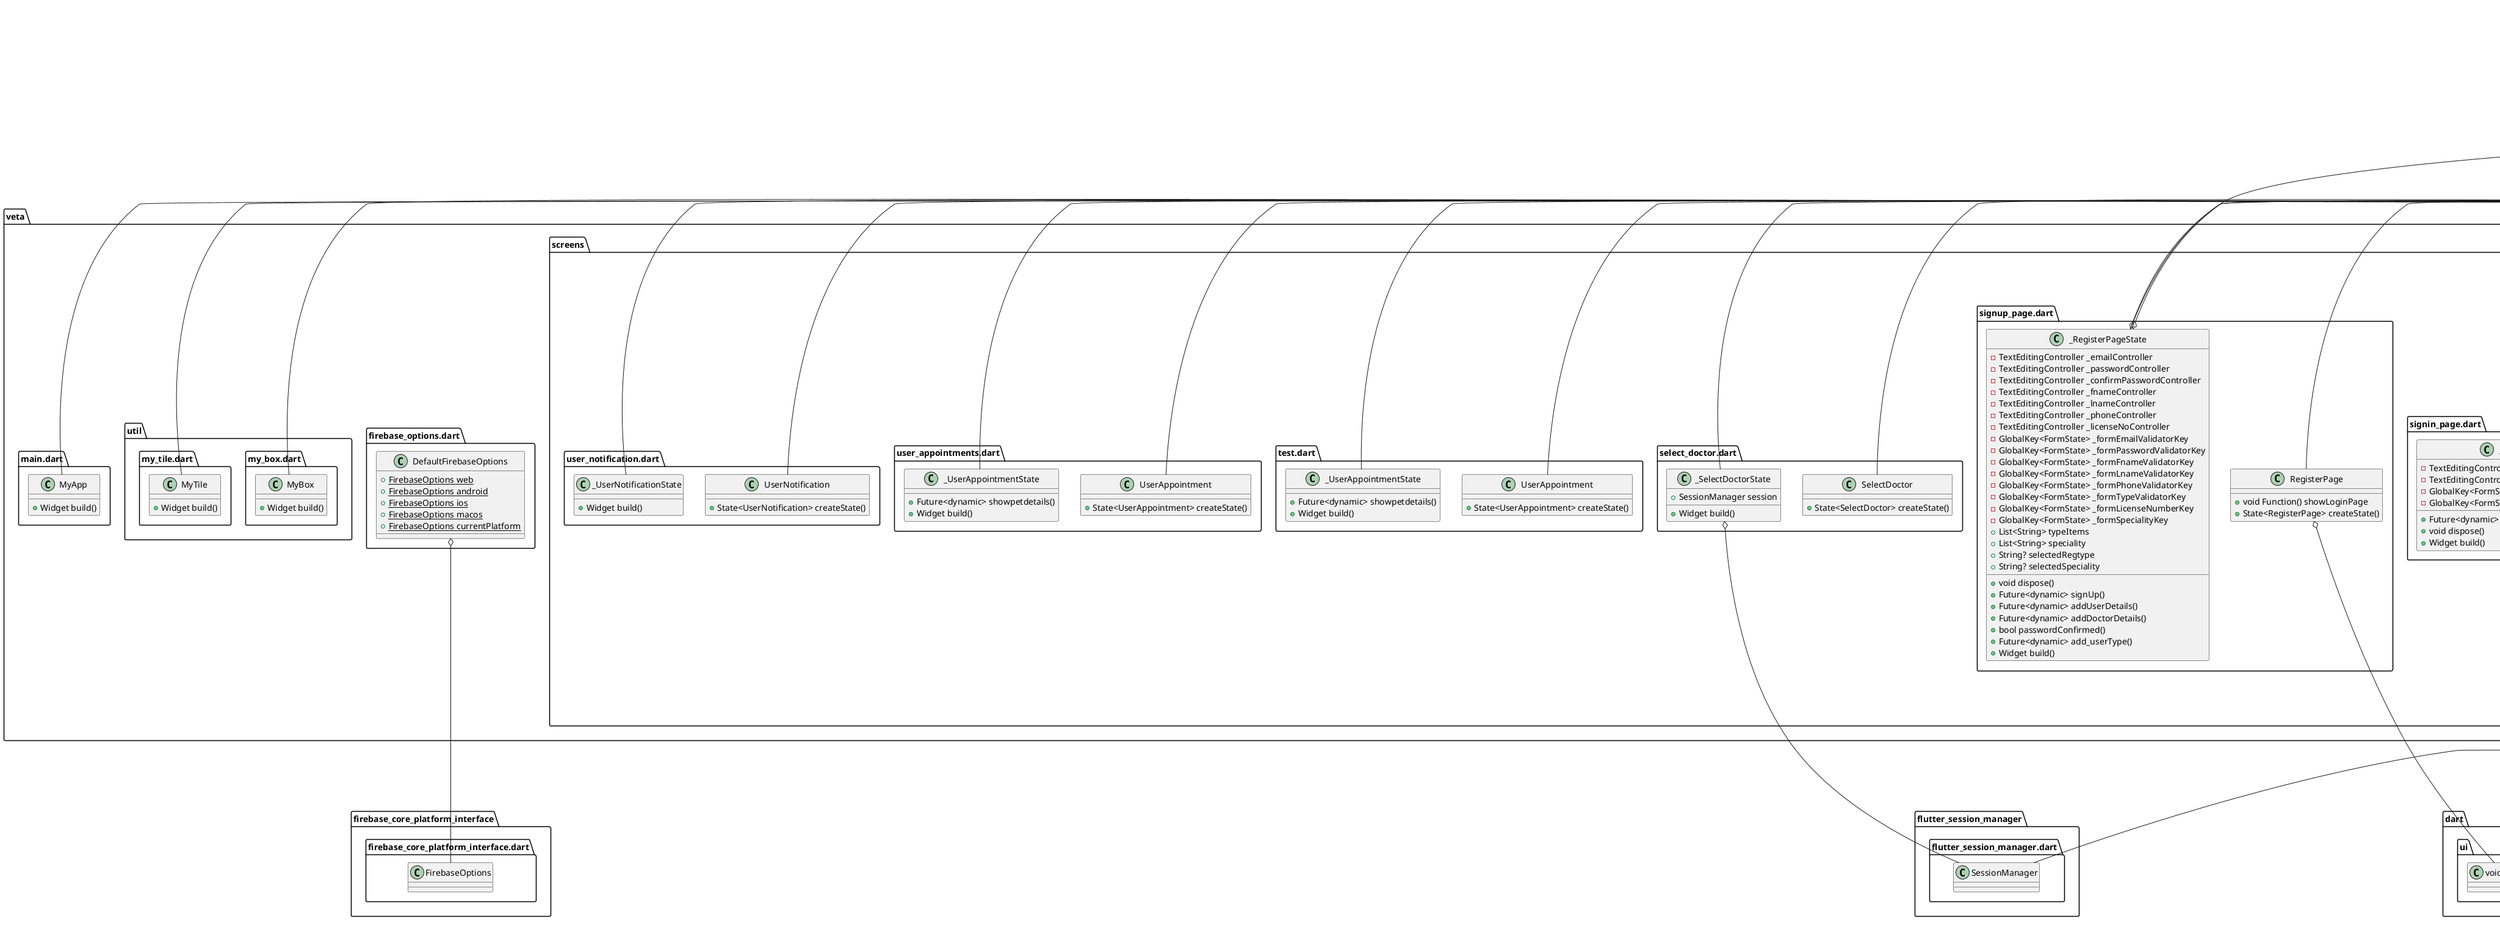 @startuml
set namespaceSeparator ::

class "veta::firebase_options.dart::DefaultFirebaseOptions" {
  {static} +FirebaseOptions web
  {static} +FirebaseOptions android
  {static} +FirebaseOptions ios
  {static} +FirebaseOptions macos
  {static} +FirebaseOptions currentPlatform
}

"veta::firebase_options.dart::DefaultFirebaseOptions" o-- "firebase_core_platform_interface::firebase_core_platform_interface.dart::FirebaseOptions"

class "veta::main.dart::MyApp" {
  +Widget build()
}

"flutter::src::widgets::framework.dart::StatelessWidget" <|-- "veta::main.dart::MyApp"

class "veta::screens::appointment_request.dart::AppointmentRequest" {
  +State<AppointmentRequest> createState()
}

"flutter::src::widgets::framework.dart::StatefulWidget" <|-- "veta::screens::appointment_request.dart::AppointmentRequest"

class "veta::screens::appointment_request.dart::_AppointmentRequestState" {
  +Widget build()
}

"flutter::src::widgets::framework.dart::State" <|-- "veta::screens::appointment_request.dart::_AppointmentRequestState"

class "veta::screens::auth_page.dart::AuthPage" {
  +State<AuthPage> createState()
}

"flutter::src::widgets::framework.dart::StatefulWidget" <|-- "veta::screens::auth_page.dart::AuthPage"
class "veta::screens::auth_page.dart::_AuthPageState" {
  +bool showLoginPage
  +void toggleScreens()
  +Widget build()
}

"flutter::src::widgets::framework.dart::State" <|-- "veta::screens::auth_page.dart::_AuthPageState"   

class "veta::screens::book_appointment.dart::BookAppointment" {
  +State<BookAppointment> createState()
}

"flutter::src::widgets::framework.dart::StatefulWidget" <|-- "veta::screens::book_appointment.dart::BookAppointment"

class "veta::screens::book_appointment.dart::_BookAppointmentState" {
  +SessionManager session
  +TextEditingController dateInput
  +TextEditingController timeInput
  +TextEditingController doctor
  +TextEditingController breed
  +TextEditingController height
  +TextEditingController weight
  +TextEditingController age
  -GlobalKey<FormState> _formDateKey
  -GlobalKey<FormState> _formTimeKey
  -GlobalKey<FormState> _formPetKey
  -GlobalKey<FormState> _formDoctorKey
  -GlobalKey<FormState> _formEmergencyKey
  -GlobalKey<FormState> _formBreedKey
  -GlobalKey<FormState> _formHeightKey
  -GlobalKey<FormState> _formWeightKey
  -GlobalKey<FormState> _formAgeKey
  -GlobalKey<FormState> _formGenderKey
  +List<String> pet
  +List<String> emergency
  +List<String> gender
  +String? selectedPet
  +String? selectedEmergency
  +String? selectedGender
  +String userid
  -DateTime _datetime
  +Future<dynamic> getdoc()
  +Future<dynamic> book()
  +Future<dynamic> loadAppointmentRequest()
  +Future<dynamic> getuserid()
  -void _showDatePicker()
  +void initState()
  +Widget build()
}

"veta::screens::book_appointment.dart::_BookAppointmentState" o-- "flutter_session_manager::flutter_session_manager.dart::SessionManager"
"veta::screens::book_appointment.dart::_BookAppointmentState" o-- "flutter::src::widgets::editable_text.dart::TextEditingController"
"veta::screens::book_appointment.dart::_BookAppointmentState" o-- "flutter::src::widgets::framework.dart::GlobalKey<FormState>"
"flutter::src::widgets::framework.dart::State" <|-- "veta::screens::book_appointment.dart::_BookAppointmentState"

class "veta::screens::check_login_status.dart::CheckLoginStatus" {
  +Widget build()
}

"flutter::src::widgets::framework.dart::StatelessWidget" <|-- "veta::screens::check_login_status.dart::CheckLoginStatus"

class "veta::screens::dashboard_loader.dart::DashboardLoader" {
  +Widget userScaffold
  +Widget doctorScaffold
  +Widget build()
}

"veta::screens::dashboard_loader.dart::DashboardLoader" o-- "flutter::src::widgets::framework.dart::Widget"
"flutter::src::widgets::framework.dart::StatelessWidget" <|-- "veta::screens::dashboard_loader.dart::DashboardLoader"

class "veta::screens::doctor_appointments.dart::DoctorAppointment" {
  +State<DoctorAppointment> createState()
}

"flutter::src::widgets::framework.dart::StatefulWidget" <|-- "veta::screens::doctor_appointments.dart::DoctorAppointment"

class "veta::screens::doctor_appointments.dart::_DoctorAppointmentState" {
  +Future<dynamic> showpetdetails()
  +Widget build()
}

"flutter::src::widgets::framework.dart::State" <|-- "veta::screens::doctor_appointments.dart::_DoctorAppointmentState"

class "veta::screens::doctor_dash.dart::DoctorScaffold" {
  +State<DoctorScaffold> createState()
}

"flutter::src::widgets::framework.dart::StatefulWidget" <|-- "veta::screens::doctor_dash.dart::DoctorScaffold"

class "veta::screens::doctor_dash.dart::_DoctorScaffoldState" {
  +Widget build()
}

"flutter::src::widgets::framework.dart::State" <|-- "veta::screens::doctor_dash.dart::_DoctorScaffoldState"

class "veta::screens::doctor_details.dart::DoctorDetails" {
  +State<DoctorDetails> createState()
}

"flutter::src::widgets::framework.dart::StatefulWidget" <|-- "veta::screens::doctor_details.dart::DoctorDetails"

class "veta::screens::doctor_details.dart::_DoctorDetailsState" {
  +Widget build()
}

"flutter::src::widgets::framework.dart::State" <|-- "veta::screens::doctor_details.dart::_DoctorDetailsState"

class "veta::screens::doctor_notification.dart::DoctorNotification" {
  +State<DoctorNotification> createState()
}

"flutter::src::widgets::framework.dart::StatefulWidget" <|-- "veta::screens::doctor_notification.dart::DoctorNotification"

class "veta::screens::doctor_notification.dart::_DoctorNotificationState" {
  +Widget build()
}

"flutter::src::widgets::framework.dart::State" <|-- "veta::screens::doctor_notification.dart::_DoctorNotificationState"

class "veta::screens::forgot_pw_page.dart::ForgotPasswordPage" {
  +State<ForgotPasswordPage> createState()
}

"flutter::src::widgets::framework.dart::StatefulWidget" <|-- "veta::screens::forgot_pw_page.dart::ForgotPasswordPage"

class "veta::screens::forgot_pw_page.dart::_ForgotPasswordPageState" {
  -TextEditingController _emailController
  +void dispose()
  +Future<dynamic> passwordReset()
  +Widget build()
}

"veta::screens::forgot_pw_page.dart::_ForgotPasswordPageState" o-- "flutter::src::widgets::editable_text.dart::TextEditingController"
"flutter::src::widgets::framework.dart::State" <|-- "veta::screens::forgot_pw_page.dart::_ForgotPasswordPageState"

class "veta::screens::mobile_body.dart::MobileScaffold" {
  +State<MobileScaffold> createState()
}

"flutter::src::widgets::framework.dart::StatefulWidget" <|-- "veta::screens::mobile_body.dart::MobileScaffold"

class "veta::screens::mobile_body.dart::_MobileScaffoldState" {
  +Widget build()
}

"flutter::src::widgets::framework.dart::State" <|-- "veta::screens::mobile_body.dart::_MobileScaffoldState"

class "veta::screens::notification_loader.dart::NotificationLoader" {
  +Widget userNotification
  +Widget doctorNotification
  +Widget build()
}

"veta::screens::notification_loader.dart::NotificationLoader" o-- "flutter::src::widgets::framework.dart::Widget"
"flutter::src::widgets::framework.dart::StatelessWidget" <|-- "veta::screens::notification_loader.dart::NotificationLoader"

class "veta::screens::petcare_form.dart::PetCareForm" {
  +State<PetCareForm> createState()
}

"flutter::src::widgets::framework.dart::StatefulWidget" <|-- "veta::screens::petcare_form.dart::PetCareForm"

class "veta::screens::petcare_form.dart::_PetCareFormState" {
  -Completer<GoogleMapController> _controllerGoogleMap
  +GoogleMapController newGoogleMapController
  -Set<Polyline> _polyLine
  +Position? currentPosition
  +Geolocator geolocator
  +double bottomPaddingofMap
  +LatLng destination
  +LatLng source
  +Set<Marker> markers
  {static} -CameraPosition _kGooglePlex
  +TextEditingController dateInput
  +TextEditingController address
  -GlobalKey<FormState> _formDateKey
  -GlobalKey<FormState> _formAddressKey
  -GlobalKey<FormState> _formPetKey
  +List<String> pet
  +String? selectedPet
  +void locatePosition()
  +Future<String> showGoogleAutoComplete()
  +void drawPolyLine()
  +void initState()
  +Widget build()
}

"veta::screens::petcare_form.dart::_PetCareFormState" o-- "dart::async::Completer<GoogleMapController>"
"veta::screens::petcare_form.dart::_PetCareFormState" o-- "google_maps_flutter::google_maps_flutter.dart::GoogleMapController"
"veta::screens::petcare_form.dart::_PetCareFormState" o-- "geolocator_platform_interface::src::models::position.dart::Position"
"veta::screens::petcare_form.dart::_PetCareFormState" o-- "geolocator::geolocator.dart::Geolocator"   
"veta::screens::petcare_form.dart::_PetCareFormState" o-- "google_maps_flutter_platform_interface::src::types::location.dart::LatLng"
"veta::screens::petcare_form.dart::_PetCareFormState" o-- "google_maps_flutter_platform_interface::src::types::camera.dart::CameraPosition"
"veta::screens::petcare_form.dart::_PetCareFormState" o-- "flutter::src::widgets::editable_text.dart::TextEditingController"
"veta::screens::petcare_form.dart::_PetCareFormState" o-- "flutter::src::widgets::framework.dart::GlobalKey<FormState>"
"flutter::src::widgets::framework.dart::State" <|-- "veta::screens::petcare_form.dart::_PetCareFormState"

class "veta::screens::responsive_layout.dart::ResponsiveLayout" {
  +Widget mobileBody
  +Widget tabletBody
  +Widget desktopBody
  +Widget build()
}

"veta::screens::responsive_layout.dart::ResponsiveLayout" o-- "flutter::src::widgets::framework.dart::Widget"
"flutter::src::widgets::framework.dart::StatelessWidget" <|-- "veta::screens::responsive_layout.dart::ResponsiveLayout"

class "veta::screens::select_doctor.dart::SelectDoctor" {
  +State<SelectDoctor> createState()
}

"flutter::src::widgets::framework.dart::StatefulWidget" <|-- "veta::screens::select_doctor.dart::SelectDoctor"

class "veta::screens::select_doctor.dart::_SelectDoctorState" {
  +SessionManager session
  +Widget build()
}

"veta::screens::select_doctor.dart::_SelectDoctorState" o-- "flutter_session_manager::flutter_session_manager.dart::SessionManager"
"flutter::src::widgets::framework.dart::State" <|-- "veta::screens::select_doctor.dart::_SelectDoctorState"

class "veta::screens::signin_page.dart::SignInScreen" {
  +void Function() showRegisterPage
  +State<SignInScreen> createState()
}

"veta::screens::signin_page.dart::SignInScreen" o-- "dart::ui::void Function()"
"flutter::src::widgets::framework.dart::StatefulWidget" <|-- "veta::screens::signin_page.dart::SignInScreen"

class "veta::screens::signin_page.dart::_SignInScreenState" {
  -TextEditingController _emailController
  -TextEditingController _passwordController
  -GlobalKey<FormState> _formEmailValidatorKey
  -GlobalKey<FormState> _formPasswordValidatorKey
  +Future<dynamic> signIn()
  +void dispose()
  +Widget build()
}

"veta::screens::signin_page.dart::_SignInScreenState" o-- "flutter::src::widgets::editable_text.dart::TextEditingController"
"veta::screens::signin_page.dart::_SignInScreenState" o-- "flutter::src::widgets::framework.dart::GlobalKey<FormState>"
"flutter::src::widgets::framework.dart::State" <|-- "veta::screens::signin_page.dart::_SignInScreenState"

class "veta::screens::signup_page.dart::RegisterPage" {
  +void Function() showLoginPage
  +State<RegisterPage> createState()
}

"veta::screens::signup_page.dart::RegisterPage" o-- "dart::ui::void Function()"
"flutter::src::widgets::framework.dart::StatefulWidget" <|-- "veta::screens::signup_page.dart::RegisterPage"

class "veta::screens::signup_page.dart::_RegisterPageState" {
  -TextEditingController _emailController
  -TextEditingController _passwordController
  -TextEditingController _confirmPasswordController
  -TextEditingController _fnameController
  -TextEditingController _lnameController
  -TextEditingController _phoneController
  -TextEditingController _licenseNoController
  -GlobalKey<FormState> _formEmailValidatorKey
  -GlobalKey<FormState> _formPasswordValidatorKey
  -GlobalKey<FormState> _formFnameValidatorKey
  -GlobalKey<FormState> _formLnameValidatorKey
  -GlobalKey<FormState> _formPhoneValidatorKey
  -GlobalKey<FormState> _formTypeValidatorKey
  -GlobalKey<FormState> _formLicenseNumberKey
  -GlobalKey<FormState> _formSpecialityKey
  +List<String> typeItems
  +List<String> speciality
  +String? selectedRegtype
  +String? selectedSpeciality
  +void dispose()
  +Future<dynamic> signUp()
  +Future<dynamic> addUserDetails()
  +Future<dynamic> addDoctorDetails()
  +bool passwordConfirmed()
  +Future<dynamic> add_userType()
  +Widget build()
}

"veta::screens::signup_page.dart::_RegisterPageState" o-- "flutter::src::widgets::editable_text.dart::TextEditingController"
"veta::screens::signup_page.dart::_RegisterPageState" o-- "flutter::src::widgets::framework.dart::GlobalKey<FormState>"
"flutter::src::widgets::framework.dart::State" <|-- "veta::screens::signup_page.dart::_RegisterPageState"

class "veta::screens::test.dart::UserAppointment" {
  +State<UserAppointment> createState()
}

"flutter::src::widgets::framework.dart::StatefulWidget" <|-- "veta::screens::test.dart::UserAppointment"

class "veta::screens::test.dart::_UserAppointmentState" {
  +Future<dynamic> showpetdetails()
  +Widget build()
}

"flutter::src::widgets::framework.dart::State" <|-- "veta::screens::test.dart::_UserAppointmentState" 

class "veta::screens::user_appointments.dart::UserAppointment" {
  +State<UserAppointment> createState()
}

"flutter::src::widgets::framework.dart::StatefulWidget" <|-- "veta::screens::user_appointments.dart::UserAppointment"

class "veta::screens::user_appointments.dart::_UserAppointmentState" {
  +Future<dynamic> showpetdetails()
  +Widget build()
}

"flutter::src::widgets::framework.dart::State" <|-- "veta::screens::user_appointments.dart::_UserAppointmentState"

class "veta::screens::user_notification.dart::UserNotification" {
  +State<UserNotification> createState()
}

"flutter::src::widgets::framework.dart::StatefulWidget" <|-- "veta::screens::user_notification.dart::UserNotification"

class "veta::screens::user_notification.dart::_UserNotificationState" {
  +Widget build()
}

"flutter::src::widgets::framework.dart::State" <|-- "veta::screens::user_notification.dart::_UserNotificationState"

class "veta::util::my_box.dart::MyBox" {
  +Widget build()
}

"flutter::src::widgets::framework.dart::StatelessWidget" <|-- "veta::util::my_box.dart::MyBox"        

class "veta::util::my_tile.dart::MyTile" {
  +Widget build()
}

"flutter::src::widgets::framework.dart::StatelessWidget" <|-- "veta::util::my_tile.dart::MyTile"      


@enduml